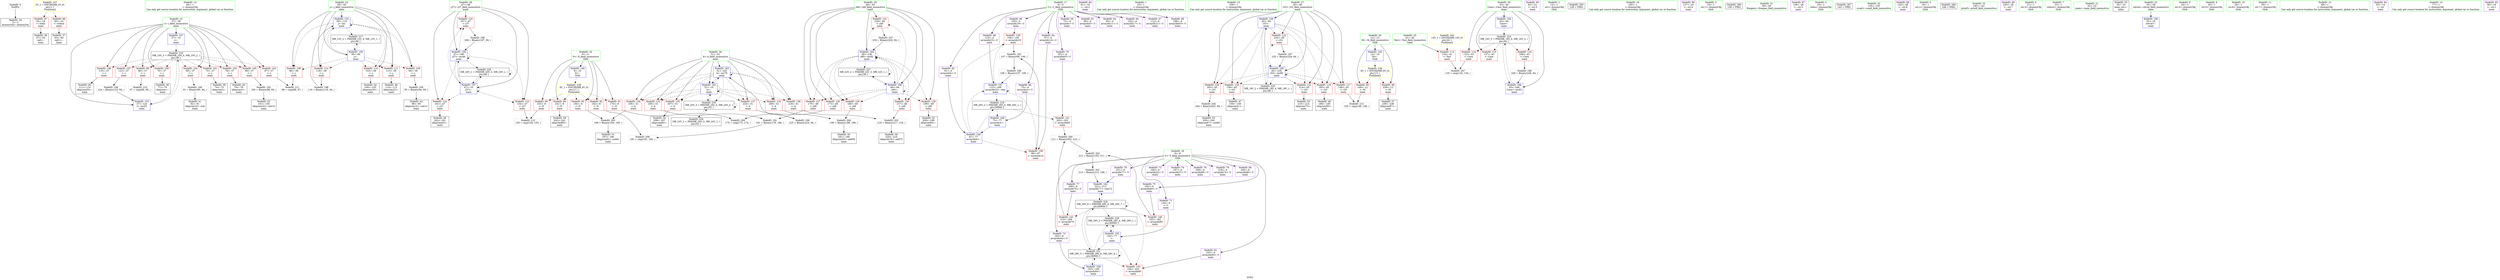 digraph "SVFG" {
	label="SVFG";

	Node0x5633df6927a0 [shape=record,color=grey,label="{NodeID: 0\nNullPtr}"];
	Node0x5633df6927a0 -> Node0x5633df692d70[style=solid];
	Node0x5633df6939d0 [shape=record,color=red,label="{NodeID: 97\n54\<--18\n\<--stdin\nmain\n}"];
	Node0x5633df6939d0 -> Node0x5633df692f40[style=solid];
	Node0x5633df677b20 [shape=record,color=green,label="{NodeID: 14\n84\<--1\n\<--dummyObj\nCan only get source location for instruction, argument, global var or function.}"];
	Node0x5633df6973e0 [shape=record,color=grey,label="{NodeID: 194\n91 = Binary(90, 84, )\n}"];
	Node0x5633df6973e0 -> Node0x5633df693350[style=solid];
	Node0x5633df694530 [shape=record,color=red,label="{NodeID: 111\n113\<--39\n\<--j\nmain\n}"];
	Node0x5633df694530 -> Node0x5633df693760[style=solid];
	Node0x5633df692830 [shape=record,color=green,label="{NodeID: 28\n47\<--48\nj37\<--j37_field_insensitive\nmain\n}"];
	Node0x5633df692830 -> Node0x5633df699630[style=solid];
	Node0x5633df692830 -> Node0x5633df699700[style=solid];
	Node0x5633df692830 -> Node0x5633df6997d0[style=solid];
	Node0x5633df692830 -> Node0x5633df69b230[style=solid];
	Node0x5633df692830 -> Node0x5633df69b3d0[style=solid];
	Node0x5633df69f910 [shape=record,color=grey,label="{NodeID: 208\n183 = cmp(181, 182, )\n}"];
	Node0x5633df6997d0 [shape=record,color=red,label="{NodeID: 125\n167\<--47\n\<--j37\nmain\n}"];
	Node0x5633df6997d0 -> Node0x5633df697b60[style=solid];
	Node0x5633df693420 [shape=record,color=black,label="{NodeID: 42\n96\<--95\nidxprom13\<--sub12\nmain\n}"];
	Node0x5633df69a330 [shape=record,color=red,label="{NodeID: 139\n106\<--105\n\<--arrayidx19\nmain\n}"];
	Node0x5633df69a330 -> Node0x5633df697260[style=solid];
	Node0x5633df694fa0 [shape=record,color=black,label="{NodeID: 56\n220\<--219\nidxprom76\<--add75\nmain\n}"];
	Node0x5633df69aef0 [shape=record,color=blue,label="{NodeID: 153\n37\<--124\ni\<--inc25\nmain\n}"];
	Node0x5633df69aef0 -> Node0x5633df6a7bf0[style=dashed];
	Node0x5633df695b00 [shape=record,color=purple,label="{NodeID: 70\n201\<--4\narrayidx65\<--C\nmain\n}"];
	Node0x5633df695b00 -> Node0x5633df69a4d0[style=solid];
	Node0x5633df696660 [shape=record,color=purple,label="{NodeID: 84\n61\<--19\n\<--.str.2\nmain\n}"];
	Node0x5633df676af0 [shape=record,color=green,label="{NodeID: 1\n10\<--1\n\<--dummyObj\nCan only get source location for instruction, argument, global var or function.}"];
	Node0x5633df693aa0 [shape=record,color=red,label="{NodeID: 98\n60\<--23\n\<--stdout\nmain\n}"];
	Node0x5633df693aa0 -> Node0x5633df693010[style=solid];
	Node0x5633df677bf0 [shape=record,color=green,label="{NodeID: 15\n109\<--1\n\<--dummyObj\nCan only get source location for instruction, argument, global var or function.}"];
	Node0x5633df697560 [shape=record,color=grey,label="{NodeID: 195\n95 = Binary(94, 84, )\n}"];
	Node0x5633df697560 -> Node0x5633df693420[style=solid];
	Node0x5633df694600 [shape=record,color=red,label="{NodeID: 112\n118\<--39\n\<--j\nmain\n}"];
	Node0x5633df694600 -> Node0x5633df6979e0[style=solid];
	Node0x5633df692900 [shape=record,color=green,label="{NodeID: 29\n49\<--50\nj48\<--j48_field_insensitive\nmain\n}"];
	Node0x5633df692900 -> Node0x5633df6998a0[style=solid];
	Node0x5633df692900 -> Node0x5633df699970[style=solid];
	Node0x5633df692900 -> Node0x5633df699a40[style=solid];
	Node0x5633df692900 -> Node0x5633df699b10[style=solid];
	Node0x5633df692900 -> Node0x5633df699be0[style=solid];
	Node0x5633df692900 -> Node0x5633df699cb0[style=solid];
	Node0x5633df692900 -> Node0x5633df69b4a0[style=solid];
	Node0x5633df692900 -> Node0x5633df69b7e0[style=solid];
	Node0x5633df69fa90 [shape=record,color=grey,label="{NodeID: 209\n175 = cmp(173, 174, )\n}"];
	Node0x5633df6998a0 [shape=record,color=red,label="{NodeID: 126\n173\<--49\n\<--j48\nmain\n}"];
	Node0x5633df6998a0 -> Node0x5633df69fa90[style=solid];
	Node0x5633df6934f0 [shape=record,color=black,label="{NodeID: 43\n101\<--100\nidxprom16\<--sub15\nmain\n}"];
	Node0x5633df69a400 [shape=record,color=red,label="{NodeID: 140\n193\<--192\n\<--arrayidx60\nmain\n}"];
	Node0x5633df69a400 -> Node0x5633df69f050[style=solid];
	Node0x5633df695070 [shape=record,color=black,label="{NodeID: 57\n239\<--238\nidxprom87\<--\nmain\n}"];
	Node0x5633df6ae4f0 [shape=record,color=yellow,style=double,label="{NodeID: 237\n2V_1 = ENCHI(MR_2V_0)\npts\{1 \}\nFun[main]}"];
	Node0x5633df6ae4f0 -> Node0x5633df6939d0[style=dashed];
	Node0x5633df6ae4f0 -> Node0x5633df693aa0[style=dashed];
	Node0x5633df69afc0 [shape=record,color=blue,label="{NodeID: 154\n43\<--84\nCase\<--\nmain\n}"];
	Node0x5633df69afc0 -> Node0x5633df6aa3f0[style=dashed];
	Node0x5633df695bd0 [shape=record,color=purple,label="{NodeID: 71\n144\<--6\n\<--V\nmain\n}"];
	Node0x5633df695bd0 -> Node0x5633df69b090[style=solid];
	Node0x5633df696730 [shape=record,color=purple,label="{NodeID: 85\n62\<--21\n\<--.str.3\nmain\n}"];
	Node0x5633df691e80 [shape=record,color=green,label="{NodeID: 2\n14\<--1\n.str\<--dummyObj\nGlob }"];
	Node0x5633df434dd0 [shape=record,color=black,label="{NodeID: 265\n128 = PHI()\n}"];
	Node0x5633df693b70 [shape=record,color=red,label="{NodeID: 99\n66\<--37\n\<--i\nmain\n}"];
	Node0x5633df693b70 -> Node0x5633df69fc10[style=solid];
	Node0x5633df677cf0 [shape=record,color=green,label="{NodeID: 16\n165\<--1\n\<--dummyObj\nCan only get source location for instruction, argument, global var or function.}"];
	Node0x5633df6976e0 [shape=record,color=grey,label="{NodeID: 196\n225 = Binary(224, 84, )\n}"];
	Node0x5633df6976e0 -> Node0x5633df69b710[style=solid];
	Node0x5633df6946d0 [shape=record,color=red,label="{NodeID: 113\n134\<--41\n\<--Test\nmain\n}"];
	Node0x5633df6946d0 -> Node0x5633df69f790[style=solid];
	Node0x5633df6929d0 [shape=record,color=green,label="{NodeID: 30\n51\<--52\nk\<--k_field_insensitive\nmain\n}"];
	Node0x5633df6929d0 -> Node0x5633df699d80[style=solid];
	Node0x5633df6929d0 -> Node0x5633df699e50[style=solid];
	Node0x5633df6929d0 -> Node0x5633df699f20[style=solid];
	Node0x5633df6929d0 -> Node0x5633df699ff0[style=solid];
	Node0x5633df6929d0 -> Node0x5633df69a0c0[style=solid];
	Node0x5633df6929d0 -> Node0x5633df69a190[style=solid];
	Node0x5633df6929d0 -> Node0x5633df69b570[style=solid];
	Node0x5633df6929d0 -> Node0x5633df69b710[style=solid];
	Node0x5633df69fc10 [shape=record,color=grey,label="{NodeID: 210\n67 = cmp(66, 68, )\n}"];
	Node0x5633df699970 [shape=record,color=red,label="{NodeID: 127\n179\<--49\n\<--j48\nmain\n}"];
	Node0x5633df699970 -> Node0x5633df69cf80[style=solid];
	Node0x5633df6935c0 [shape=record,color=black,label="{NodeID: 44\n104\<--103\nidxprom18\<--\nmain\n}"];
	Node0x5633df6aa3f0 [shape=record,color=black,label="{NodeID: 224\nMR_16V_3 = PHI(MR_16V_4, MR_16V_2, )\npts\{44 \}\n}"];
	Node0x5633df6aa3f0 -> Node0x5633df6947a0[style=dashed];
	Node0x5633df6aa3f0 -> Node0x5633df694870[style=dashed];
	Node0x5633df6aa3f0 -> Node0x5633df699080[style=dashed];
	Node0x5633df6aa3f0 -> Node0x5633df69b980[style=dashed];
	Node0x5633df69a4d0 [shape=record,color=red,label="{NodeID: 141\n202\<--201\n\<--arrayidx65\nmain\n}"];
	Node0x5633df69a4d0 -> Node0x5633df697ce0[style=solid];
	Node0x5633df695140 [shape=record,color=black,label="{NodeID: 58\n242\<--241\nidxprom89\<--\nmain\n}"];
	Node0x5633df6af010 [shape=record,color=yellow,style=double,label="{NodeID: 238\n4V_1 = ENCHI(MR_4V_0)\npts\{11 \}\nFun[main]}"];
	Node0x5633df6af010 -> Node0x5633df696b40[style=dashed];
	Node0x5633df6af010 -> Node0x5633df696c10[style=dashed];
	Node0x5633df6af010 -> Node0x5633df696ce0[style=dashed];
	Node0x5633df6af010 -> Node0x5633df696db0[style=dashed];
	Node0x5633df6af010 -> Node0x5633df696e80[style=dashed];
	Node0x5633df69b090 [shape=record,color=blue,label="{NodeID: 155\n144\<--77\n\<--\nmain\n}"];
	Node0x5633df69b090 -> Node0x5633df69a670[style=dashed];
	Node0x5633df69b090 -> Node0x5633df6abcf0[style=dashed];
	Node0x5633df69b090 -> Node0x5633df6ac6f0[style=dashed];
	Node0x5633df695ca0 [shape=record,color=purple,label="{NodeID: 72\n160\<--6\narrayidx42\<--V\nmain\n}"];
	Node0x5633df696800 [shape=record,color=purple,label="{NodeID: 86\n127\<--24\n\<--.str.4\nmain\n}"];
	Node0x5633df691f10 [shape=record,color=green,label="{NodeID: 3\n16\<--1\n.str.1\<--dummyObj\nGlob }"];
	Node0x5633df6bb730 [shape=record,color=black,label="{NodeID: 266\n139 = PHI()\n}"];
	Node0x5633df693c40 [shape=record,color=red,label="{NodeID: 100\n70\<--37\n\<--i\nmain\n}"];
	Node0x5633df693c40 -> Node0x5633df6930e0[style=solid];
	Node0x5633df673b80 [shape=record,color=green,label="{NodeID: 17\n4\<--5\nC\<--C_field_insensitive\nGlob }"];
	Node0x5633df673b80 -> Node0x5633df695210[style=solid];
	Node0x5633df673b80 -> Node0x5633df6952e0[style=solid];
	Node0x5633df673b80 -> Node0x5633df6953b0[style=solid];
	Node0x5633df673b80 -> Node0x5633df695480[style=solid];
	Node0x5633df673b80 -> Node0x5633df695550[style=solid];
	Node0x5633df673b80 -> Node0x5633df695620[style=solid];
	Node0x5633df673b80 -> Node0x5633df6956f0[style=solid];
	Node0x5633df673b80 -> Node0x5633df6957c0[style=solid];
	Node0x5633df673b80 -> Node0x5633df695890[style=solid];
	Node0x5633df673b80 -> Node0x5633df695960[style=solid];
	Node0x5633df673b80 -> Node0x5633df695a30[style=solid];
	Node0x5633df673b80 -> Node0x5633df695b00[style=solid];
	Node0x5633df697860 [shape=record,color=grey,label="{NodeID: 197\n230 = Binary(229, 84, )\n}"];
	Node0x5633df697860 -> Node0x5633df69b7e0[style=solid];
	Node0x5633df6947a0 [shape=record,color=red,label="{NodeID: 114\n133\<--43\n\<--Case\nmain\n}"];
	Node0x5633df6947a0 -> Node0x5633df69f790[style=solid];
	Node0x5633df692aa0 [shape=record,color=green,label="{NodeID: 31\n58\<--59\nfreopen\<--freopen_field_insensitive\n}"];
	Node0x5633df69fd90 [shape=record,color=grey,label="{NodeID: 211\n88 = cmp(86, 87, )\n}"];
	Node0x5633df699a40 [shape=record,color=red,label="{NodeID: 128\n188\<--49\n\<--j48\nmain\n}"];
	Node0x5633df699a40 -> Node0x5633df69f610[style=solid];
	Node0x5633df693690 [shape=record,color=black,label="{NodeID: 45\n111\<--110\nidxprom20\<--\nmain\n}"];
	Node0x5633df6aa8f0 [shape=record,color=black,label="{NodeID: 225\nMR_18V_2 = PHI(MR_18V_4, MR_18V_1, )\npts\{46 \}\n}"];
	Node0x5633df6aa8f0 -> Node0x5633df69b160[style=dashed];
	Node0x5633df69a5a0 [shape=record,color=red,label="{NodeID: 142\n210\<--209\n\<--arrayidx70\nmain\n}"];
	Node0x5633df69a5a0 -> Node0x5633df697ce0[style=solid];
	Node0x5633df695210 [shape=record,color=purple,label="{NodeID: 59\n72\<--4\narrayidx\<--C\nmain\n}"];
	Node0x5633df6af0f0 [shape=record,color=yellow,style=double,label="{NodeID: 239\n6V_1 = ENCHI(MR_6V_0)\npts\{13 \}\nFun[main]}"];
	Node0x5633df6af0f0 -> Node0x5633df696f50[style=dashed];
	Node0x5633df6af0f0 -> Node0x5633df693900[style=dashed];
	Node0x5633df69b160 [shape=record,color=blue,label="{NodeID: 156\n45\<--84\ni33\<--\nmain\n}"];
	Node0x5633df69b160 -> Node0x5633df699150[style=dashed];
	Node0x5633df69b160 -> Node0x5633df699220[style=dashed];
	Node0x5633df69b160 -> Node0x5633df6992f0[style=dashed];
	Node0x5633df69b160 -> Node0x5633df6993c0[style=dashed];
	Node0x5633df69b160 -> Node0x5633df699490[style=dashed];
	Node0x5633df69b160 -> Node0x5633df699560[style=dashed];
	Node0x5633df69b160 -> Node0x5633df69b8b0[style=dashed];
	Node0x5633df69b160 -> Node0x5633df6aa8f0[style=dashed];
	Node0x5633df695d70 [shape=record,color=purple,label="{NodeID: 73\n163\<--6\narrayidx44\<--V\nmain\n}"];
	Node0x5633df695d70 -> Node0x5633df69b300[style=solid];
	Node0x5633df6968d0 [shape=record,color=purple,label="{NodeID: 87\n138\<--26\n\<--.str.5\nmain\n}"];
	Node0x5633df676f10 [shape=record,color=green,label="{NodeID: 4\n18\<--1\nstdin\<--dummyObj\nGlob }"];
	Node0x5633df6bb830 [shape=record,color=black,label="{NodeID: 267\n143 = PHI()\n}"];
	Node0x5633df693d10 [shape=record,color=red,label="{NodeID: 101\n73\<--37\n\<--i\nmain\n}"];
	Node0x5633df693d10 -> Node0x5633df6931b0[style=solid];
	Node0x5633df673c80 [shape=record,color=green,label="{NodeID: 18\n6\<--8\nV\<--V_field_insensitive\nGlob }"];
	Node0x5633df673c80 -> Node0x5633df695bd0[style=solid];
	Node0x5633df673c80 -> Node0x5633df695ca0[style=solid];
	Node0x5633df673c80 -> Node0x5633df695d70[style=solid];
	Node0x5633df673c80 -> Node0x5633df695e40[style=solid];
	Node0x5633df673c80 -> Node0x5633df695f10[style=solid];
	Node0x5633df673c80 -> Node0x5633df695fe0[style=solid];
	Node0x5633df673c80 -> Node0x5633df6960b0[style=solid];
	Node0x5633df673c80 -> Node0x5633df696180[style=solid];
	Node0x5633df673c80 -> Node0x5633df696250[style=solid];
	Node0x5633df673c80 -> Node0x5633df696320[style=solid];
	Node0x5633df673c80 -> Node0x5633df6963f0[style=solid];
	Node0x5633df6979e0 [shape=record,color=grey,label="{NodeID: 198\n119 = Binary(118, 84, )\n}"];
	Node0x5633df6979e0 -> Node0x5633df69ae20[style=solid];
	Node0x5633df694870 [shape=record,color=red,label="{NodeID: 115\n137\<--43\n\<--Case\nmain\n}"];
	Node0x5633df692b70 [shape=record,color=green,label="{NodeID: 32\n129\<--130\nscanf\<--scanf_field_insensitive\n}"];
	Node0x5633df69ff10 [shape=record,color=grey,label="{NodeID: 212\n156 = cmp(154, 155, )\n}"];
	Node0x5633df699b10 [shape=record,color=red,label="{NodeID: 129\n199\<--49\n\<--j48\nmain\n}"];
	Node0x5633df699b10 -> Node0x5633df694c60[style=solid];
	Node0x5633df693760 [shape=record,color=black,label="{NodeID: 46\n114\<--113\nidxprom22\<--\nmain\n}"];
	Node0x5633df6aadf0 [shape=record,color=black,label="{NodeID: 226\nMR_20V_2 = PHI(MR_20V_3, MR_20V_1, )\npts\{48 \}\n}"];
	Node0x5633df6aadf0 -> Node0x5633df69b230[style=dashed];
	Node0x5633df6aadf0 -> Node0x5633df6aadf0[style=dashed];
	Node0x5633df69a670 [shape=record,color=red,label="{NodeID: 143\n244\<--243\n\<--arrayidx90\nmain\n}"];
	Node0x5633df6952e0 [shape=record,color=purple,label="{NodeID: 60\n75\<--4\narrayidx3\<--C\nmain\n}"];
	Node0x5633df6952e0 -> Node0x5633df69aae0[style=solid];
	Node0x5633df69b230 [shape=record,color=blue,label="{NodeID: 157\n47\<--10\nj37\<--\nmain\n}"];
	Node0x5633df69b230 -> Node0x5633df699630[style=dashed];
	Node0x5633df69b230 -> Node0x5633df699700[style=dashed];
	Node0x5633df69b230 -> Node0x5633df6997d0[style=dashed];
	Node0x5633df69b230 -> Node0x5633df69b230[style=dashed];
	Node0x5633df69b230 -> Node0x5633df69b3d0[style=dashed];
	Node0x5633df69b230 -> Node0x5633df6aadf0[style=dashed];
	Node0x5633df695e40 [shape=record,color=purple,label="{NodeID: 74\n187\<--6\narrayidx57\<--V\nmain\n}"];
	Node0x5633df6969a0 [shape=record,color=purple,label="{NodeID: 88\n142\<--28\n\<--.str.6\nmain\n}"];
	Node0x5633df676fa0 [shape=record,color=green,label="{NodeID: 5\n19\<--1\n.str.2\<--dummyObj\nGlob }"];
	Node0x5633df6bb930 [shape=record,color=black,label="{NodeID: 268\n246 = PHI()\n}"];
	Node0x5633df693de0 [shape=record,color=red,label="{NodeID: 102\n78\<--37\n\<--i\nmain\n}"];
	Node0x5633df693de0 -> Node0x5633df693280[style=solid];
	Node0x5633df673d80 [shape=record,color=green,label="{NodeID: 19\n9\<--11\nN\<--N_field_insensitive\nGlob }"];
	Node0x5633df673d80 -> Node0x5633df696b40[style=solid];
	Node0x5633df673d80 -> Node0x5633df696c10[style=solid];
	Node0x5633df673d80 -> Node0x5633df696ce0[style=solid];
	Node0x5633df673d80 -> Node0x5633df696db0[style=solid];
	Node0x5633df673d80 -> Node0x5633df696e80[style=solid];
	Node0x5633df673d80 -> Node0x5633df69a740[style=solid];
	Node0x5633df697b60 [shape=record,color=grey,label="{NodeID: 199\n168 = Binary(167, 84, )\n}"];
	Node0x5633df697b60 -> Node0x5633df69b3d0[style=solid];
	Node0x5633df699080 [shape=record,color=red,label="{NodeID: 116\n248\<--43\n\<--Case\nmain\n}"];
	Node0x5633df699080 -> Node0x5633df69cb00[style=solid];
	Node0x5633df692c70 [shape=record,color=green,label="{NodeID: 33\n140\<--141\nprintf\<--printf_field_insensitive\n}"];
	Node0x5633df6a0090 [shape=record,color=grey,label="{NodeID: 213\n150 = cmp(148, 149, )\n}"];
	Node0x5633df699be0 [shape=record,color=red,label="{NodeID: 130\n217\<--49\n\<--j48\nmain\n}"];
	Node0x5633df699be0 -> Node0x5633df69f190[style=solid];
	Node0x5633df693830 [shape=record,color=black,label="{NodeID: 47\n159\<--158\nidxprom41\<--\nmain\n}"];
	Node0x5633df6ab2f0 [shape=record,color=black,label="{NodeID: 227\nMR_22V_2 = PHI(MR_22V_3, MR_22V_1, )\npts\{50 \}\n}"];
	Node0x5633df6ab2f0 -> Node0x5633df69b4a0[style=dashed];
	Node0x5633df6ab2f0 -> Node0x5633df6ab2f0[style=dashed];
	Node0x5633df69a740 [shape=record,color=blue,label="{NodeID: 144\n9\<--10\nN\<--\nGlob }"];
	Node0x5633df69a740 -> Node0x5633df6af010[style=dashed];
	Node0x5633df6953b0 [shape=record,color=purple,label="{NodeID: 61\n80\<--4\narrayidx5\<--C\nmain\n}"];
	Node0x5633df69b300 [shape=record,color=blue,label="{NodeID: 158\n163\<--165\narrayidx44\<--\nmain\n}"];
	Node0x5633df69b300 -> Node0x5633df6ac6f0[style=dashed];
	Node0x5633df695f10 [shape=record,color=purple,label="{NodeID: 75\n192\<--6\narrayidx60\<--V\nmain\n}"];
	Node0x5633df695f10 -> Node0x5633df69a400[style=solid];
	Node0x5633df696a70 [shape=record,color=purple,label="{NodeID: 89\n245\<--30\n\<--.str.7\nmain\n}"];
	Node0x5633df676c70 [shape=record,color=green,label="{NodeID: 6\n21\<--1\n.str.3\<--dummyObj\nGlob }"];
	Node0x5633df693eb0 [shape=record,color=red,label="{NodeID: 103\n87\<--37\n\<--i\nmain\n}"];
	Node0x5633df693eb0 -> Node0x5633df69fd90[style=solid];
	Node0x5633df673e80 [shape=record,color=green,label="{NodeID: 20\n12\<--13\nM\<--M_field_insensitive\nGlob }"];
	Node0x5633df673e80 -> Node0x5633df696f50[style=solid];
	Node0x5633df673e80 -> Node0x5633df693900[style=solid];
	Node0x5633df673e80 -> Node0x5633df69a840[style=solid];
	Node0x5633df697ce0 [shape=record,color=grey,label="{NodeID: 200\n211 = Binary(202, 210, )\n}"];
	Node0x5633df697ce0 -> Node0x5633df69f050[style=solid];
	Node0x5633df699150 [shape=record,color=red,label="{NodeID: 117\n148\<--45\n\<--i33\nmain\n}"];
	Node0x5633df699150 -> Node0x5633df6a0090[style=solid];
	Node0x5633df692d70 [shape=record,color=black,label="{NodeID: 34\n2\<--3\ndummyVal\<--dummyVal\n}"];
	Node0x5633df699cb0 [shape=record,color=red,label="{NodeID: 131\n229\<--49\n\<--j48\nmain\n}"];
	Node0x5633df699cb0 -> Node0x5633df697860[style=solid];
	Node0x5633df694920 [shape=record,color=black,label="{NodeID: 48\n162\<--161\nidxprom43\<--\nmain\n}"];
	Node0x5633df6ab7f0 [shape=record,color=black,label="{NodeID: 228\nMR_24V_2 = PHI(MR_24V_3, MR_24V_1, )\npts\{52 \}\n}"];
	Node0x5633df6ab7f0 -> Node0x5633df6adaf0[style=dashed];
	Node0x5633df69a840 [shape=record,color=blue,label="{NodeID: 145\n12\<--10\nM\<--\nGlob }"];
	Node0x5633df69a840 -> Node0x5633df6af0f0[style=dashed];
	Node0x5633df695480 [shape=record,color=purple,label="{NodeID: 62\n81\<--4\narrayidx6\<--C\nmain\n}"];
	Node0x5633df695480 -> Node0x5633df69abb0[style=solid];
	Node0x5633df69b3d0 [shape=record,color=blue,label="{NodeID: 159\n47\<--168\nj37\<--inc46\nmain\n}"];
	Node0x5633df69b3d0 -> Node0x5633df699630[style=dashed];
	Node0x5633df69b3d0 -> Node0x5633df699700[style=dashed];
	Node0x5633df69b3d0 -> Node0x5633df6997d0[style=dashed];
	Node0x5633df69b3d0 -> Node0x5633df69b230[style=dashed];
	Node0x5633df69b3d0 -> Node0x5633df69b3d0[style=dashed];
	Node0x5633df69b3d0 -> Node0x5633df6aadf0[style=dashed];
	Node0x5633df695fe0 [shape=record,color=purple,label="{NodeID: 76\n206\<--6\narrayidx68\<--V\nmain\n}"];
	Node0x5633df696b40 [shape=record,color=red,label="{NodeID: 90\n155\<--9\n\<--N\nmain\n}"];
	Node0x5633df696b40 -> Node0x5633df69ff10[style=solid];
	Node0x5633df676d00 [shape=record,color=green,label="{NodeID: 7\n23\<--1\nstdout\<--dummyObj\nGlob }"];
	Node0x5633df69c980 [shape=record,color=grey,label="{NodeID: 187\n235 = Binary(234, 84, )\n}"];
	Node0x5633df69c980 -> Node0x5633df69b8b0[style=solid];
	Node0x5633df693f80 [shape=record,color=red,label="{NodeID: 104\n90\<--37\n\<--i\nmain\n}"];
	Node0x5633df693f80 -> Node0x5633df6973e0[style=solid];
	Node0x5633df673f80 [shape=record,color=green,label="{NodeID: 21\n32\<--33\nmain\<--main_field_insensitive\n}"];
	Node0x5633df697e60 [shape=record,color=grey,label="{NodeID: 201\n213 = Binary(212, 109, )\n}"];
	Node0x5633df697e60 -> Node0x5633df69b640[style=solid];
	Node0x5633df699220 [shape=record,color=red,label="{NodeID: 118\n158\<--45\n\<--i33\nmain\n}"];
	Node0x5633df699220 -> Node0x5633df693830[style=solid];
	Node0x5633df692e70 [shape=record,color=black,label="{NodeID: 35\n34\<--10\nmain_ret\<--\nmain\n}"];
	Node0x5633df699d80 [shape=record,color=red,label="{NodeID: 132\n180\<--51\n\<--k\nmain\n}"];
	Node0x5633df699d80 -> Node0x5633df69cf80[style=solid];
	Node0x5633df6949f0 [shape=record,color=black,label="{NodeID: 49\n186\<--185\nidxprom56\<--\nmain\n}"];
	Node0x5633df6abcf0 [shape=record,color=black,label="{NodeID: 229\nMR_28V_2 = PHI(MR_28V_4, MR_28V_1, )\npts\{80000 \}\n}"];
	Node0x5633df6abcf0 -> Node0x5633df69b090[style=dashed];
	Node0x5633df69a940 [shape=record,color=blue,label="{NodeID: 146\n35\<--10\nretval\<--\nmain\n}"];
	Node0x5633df695550 [shape=record,color=purple,label="{NodeID: 63\n93\<--4\narrayidx11\<--C\nmain\n}"];
	Node0x5633df6afc80 [shape=record,color=yellow,style=double,label="{NodeID: 243\n14V_1 = ENCHI(MR_14V_0)\npts\{42 \}\nFun[main]}"];
	Node0x5633df6afc80 -> Node0x5633df6946d0[style=dashed];
	Node0x5633df69b4a0 [shape=record,color=blue,label="{NodeID: 160\n49\<--84\nj48\<--\nmain\n}"];
	Node0x5633df69b4a0 -> Node0x5633df6998a0[style=dashed];
	Node0x5633df69b4a0 -> Node0x5633df699970[style=dashed];
	Node0x5633df69b4a0 -> Node0x5633df699a40[style=dashed];
	Node0x5633df69b4a0 -> Node0x5633df699b10[style=dashed];
	Node0x5633df69b4a0 -> Node0x5633df699be0[style=dashed];
	Node0x5633df69b4a0 -> Node0x5633df699cb0[style=dashed];
	Node0x5633df69b4a0 -> Node0x5633df69b4a0[style=dashed];
	Node0x5633df69b4a0 -> Node0x5633df69b7e0[style=dashed];
	Node0x5633df69b4a0 -> Node0x5633df6ab2f0[style=dashed];
	Node0x5633df6960b0 [shape=record,color=purple,label="{NodeID: 77\n209\<--6\narrayidx70\<--V\nmain\n}"];
	Node0x5633df6960b0 -> Node0x5633df69a5a0[style=solid];
	Node0x5633df696c10 [shape=record,color=red,label="{NodeID: 91\n174\<--9\n\<--N\nmain\n}"];
	Node0x5633df696c10 -> Node0x5633df69fa90[style=solid];
	Node0x5633df676d90 [shape=record,color=green,label="{NodeID: 8\n24\<--1\n.str.4\<--dummyObj\nGlob }"];
	Node0x5633df69cb00 [shape=record,color=grey,label="{NodeID: 188\n249 = Binary(248, 84, )\n}"];
	Node0x5633df69cb00 -> Node0x5633df69b980[style=solid];
	Node0x5633df694050 [shape=record,color=red,label="{NodeID: 105\n99\<--37\n\<--i\nmain\n}"];
	Node0x5633df694050 -> Node0x5633df6970e0[style=solid];
	Node0x5633df674080 [shape=record,color=green,label="{NodeID: 22\n35\<--36\nretval\<--retval_field_insensitive\nmain\n}"];
	Node0x5633df674080 -> Node0x5633df69a940[style=solid];
	Node0x5633df69f050 [shape=record,color=grey,label="{NodeID: 202\n212 = Binary(193, 211, )\n}"];
	Node0x5633df69f050 -> Node0x5633df697e60[style=solid];
	Node0x5633df6992f0 [shape=record,color=red,label="{NodeID: 119\n185\<--45\n\<--i33\nmain\n}"];
	Node0x5633df6992f0 -> Node0x5633df6949f0[style=solid];
	Node0x5633df692f40 [shape=record,color=black,label="{NodeID: 36\n57\<--54\ncall\<--\nmain\n}"];
	Node0x5633df6a7bf0 [shape=record,color=black,label="{NodeID: 216\nMR_10V_3 = PHI(MR_10V_4, MR_10V_2, )\npts\{38 \}\n}"];
	Node0x5633df6a7bf0 -> Node0x5633df693b70[style=dashed];
	Node0x5633df6a7bf0 -> Node0x5633df693c40[style=dashed];
	Node0x5633df6a7bf0 -> Node0x5633df693d10[style=dashed];
	Node0x5633df6a7bf0 -> Node0x5633df693de0[style=dashed];
	Node0x5633df6a7bf0 -> Node0x5633df693eb0[style=dashed];
	Node0x5633df6a7bf0 -> Node0x5633df693f80[style=dashed];
	Node0x5633df6a7bf0 -> Node0x5633df694050[style=dashed];
	Node0x5633df6a7bf0 -> Node0x5633df694120[style=dashed];
	Node0x5633df6a7bf0 -> Node0x5633df6941f0[style=dashed];
	Node0x5633df6a7bf0 -> Node0x5633df69aef0[style=dashed];
	Node0x5633df699e50 [shape=record,color=red,label="{NodeID: 133\n189\<--51\n\<--k\nmain\n}"];
	Node0x5633df699e50 -> Node0x5633df69f610[style=solid];
	Node0x5633df694ac0 [shape=record,color=black,label="{NodeID: 50\n191\<--190\nidxprom59\<--add58\nmain\n}"];
	Node0x5633df69aa10 [shape=record,color=blue,label="{NodeID: 147\n37\<--10\ni\<--\nmain\n}"];
	Node0x5633df69aa10 -> Node0x5633df6a7bf0[style=dashed];
	Node0x5633df695620 [shape=record,color=purple,label="{NodeID: 64\n97\<--4\narrayidx14\<--C\nmain\n}"];
	Node0x5633df695620 -> Node0x5633df69a260[style=solid];
	Node0x5633df69b570 [shape=record,color=blue,label="{NodeID: 161\n51\<--10\nk\<--\nmain\n}"];
	Node0x5633df69b570 -> Node0x5633df699d80[style=dashed];
	Node0x5633df69b570 -> Node0x5633df699e50[style=dashed];
	Node0x5633df69b570 -> Node0x5633df699f20[style=dashed];
	Node0x5633df69b570 -> Node0x5633df699ff0[style=dashed];
	Node0x5633df69b570 -> Node0x5633df69a0c0[style=dashed];
	Node0x5633df69b570 -> Node0x5633df69a190[style=dashed];
	Node0x5633df69b570 -> Node0x5633df69b570[style=dashed];
	Node0x5633df69b570 -> Node0x5633df69b710[style=dashed];
	Node0x5633df69b570 -> Node0x5633df6adaf0[style=dashed];
	Node0x5633df696180 [shape=record,color=purple,label="{NodeID: 78\n216\<--6\narrayidx74\<--V\nmain\n}"];
	Node0x5633df696ce0 [shape=record,color=red,label="{NodeID: 92\n182\<--9\n\<--N\nmain\n}"];
	Node0x5633df696ce0 -> Node0x5633df69f910[style=solid];
	Node0x5633df6921c0 [shape=record,color=green,label="{NodeID: 9\n26\<--1\n.str.5\<--dummyObj\nGlob }"];
	Node0x5633df69cc80 [shape=record,color=grey,label="{NodeID: 189\n108 = Binary(107, 109, )\n}"];
	Node0x5633df69cc80 -> Node0x5633df69ad50[style=solid];
	Node0x5633df694120 [shape=record,color=red,label="{NodeID: 106\n110\<--37\n\<--i\nmain\n}"];
	Node0x5633df694120 -> Node0x5633df693690[style=solid];
	Node0x5633df674150 [shape=record,color=green,label="{NodeID: 23\n37\<--38\ni\<--i_field_insensitive\nmain\n}"];
	Node0x5633df674150 -> Node0x5633df693b70[style=solid];
	Node0x5633df674150 -> Node0x5633df693c40[style=solid];
	Node0x5633df674150 -> Node0x5633df693d10[style=solid];
	Node0x5633df674150 -> Node0x5633df693de0[style=solid];
	Node0x5633df674150 -> Node0x5633df693eb0[style=solid];
	Node0x5633df674150 -> Node0x5633df693f80[style=solid];
	Node0x5633df674150 -> Node0x5633df694050[style=solid];
	Node0x5633df674150 -> Node0x5633df694120[style=solid];
	Node0x5633df674150 -> Node0x5633df6941f0[style=solid];
	Node0x5633df674150 -> Node0x5633df69aa10[style=solid];
	Node0x5633df674150 -> Node0x5633df69aef0[style=solid];
	Node0x5633df69f190 [shape=record,color=grey,label="{NodeID: 203\n219 = Binary(217, 218, )\n}"];
	Node0x5633df69f190 -> Node0x5633df694fa0[style=solid];
	Node0x5633df6993c0 [shape=record,color=red,label="{NodeID: 120\n203\<--45\n\<--i33\nmain\n}"];
	Node0x5633df6993c0 -> Node0x5633df69f310[style=solid];
	Node0x5633df693010 [shape=record,color=black,label="{NodeID: 37\n63\<--60\ncall1\<--\nmain\n}"];
	Node0x5633df6a80f0 [shape=record,color=black,label="{NodeID: 217\nMR_12V_2 = PHI(MR_12V_4, MR_12V_1, )\npts\{40 \}\n}"];
	Node0x5633df6a80f0 -> Node0x5633df69ac80[style=dashed];
	Node0x5633df699f20 [shape=record,color=red,label="{NodeID: 134\n195\<--51\n\<--k\nmain\n}"];
	Node0x5633df699f20 -> Node0x5633df69f490[style=solid];
	Node0x5633df694b90 [shape=record,color=black,label="{NodeID: 51\n197\<--196\nidxprom62\<--sub61\nmain\n}"];
	Node0x5633df6ac6f0 [shape=record,color=black,label="{NodeID: 231\nMR_28V_5 = PHI(MR_28V_6, MR_28V_4, )\npts\{80000 \}\n}"];
	Node0x5633df6ac6f0 -> Node0x5633df69a670[style=dashed];
	Node0x5633df6ac6f0 -> Node0x5633df69b300[style=dashed];
	Node0x5633df6ac6f0 -> Node0x5633df6a8ff0[style=dashed];
	Node0x5633df6ac6f0 -> Node0x5633df6abcf0[style=dashed];
	Node0x5633df6ac6f0 -> Node0x5633df6ac6f0[style=dashed];
	Node0x5633df69aae0 [shape=record,color=blue,label="{NodeID: 148\n75\<--77\narrayidx3\<--\nmain\n}"];
	Node0x5633df69aae0 -> Node0x5633df69abb0[style=dashed];
	Node0x5633df6956f0 [shape=record,color=purple,label="{NodeID: 65\n102\<--4\narrayidx17\<--C\nmain\n}"];
	Node0x5633df69b640 [shape=record,color=blue,label="{NodeID: 162\n221\<--213\narrayidx77\<--rem72\nmain\n}"];
	Node0x5633df69b640 -> Node0x5633df6a8ff0[style=dashed];
	Node0x5633df696250 [shape=record,color=purple,label="{NodeID: 79\n221\<--6\narrayidx77\<--V\nmain\n}"];
	Node0x5633df696250 -> Node0x5633df69b640[style=solid];
	Node0x5633df696db0 [shape=record,color=red,label="{NodeID: 93\n194\<--9\n\<--N\nmain\n}"];
	Node0x5633df696db0 -> Node0x5633df69f490[style=solid];
	Node0x5633df692290 [shape=record,color=green,label="{NodeID: 10\n28\<--1\n.str.6\<--dummyObj\nGlob }"];
	Node0x5633df69ce00 [shape=record,color=grey,label="{NodeID: 190\n124 = Binary(123, 84, )\n}"];
	Node0x5633df69ce00 -> Node0x5633df69aef0[style=solid];
	Node0x5633df6941f0 [shape=record,color=red,label="{NodeID: 107\n123\<--37\n\<--i\nmain\n}"];
	Node0x5633df6941f0 -> Node0x5633df69ce00[style=solid];
	Node0x5633df674220 [shape=record,color=green,label="{NodeID: 24\n39\<--40\nj\<--j_field_insensitive\nmain\n}"];
	Node0x5633df674220 -> Node0x5633df6942c0[style=solid];
	Node0x5633df674220 -> Node0x5633df694390[style=solid];
	Node0x5633df674220 -> Node0x5633df694460[style=solid];
	Node0x5633df674220 -> Node0x5633df694530[style=solid];
	Node0x5633df674220 -> Node0x5633df694600[style=solid];
	Node0x5633df674220 -> Node0x5633df69ac80[style=solid];
	Node0x5633df674220 -> Node0x5633df69ae20[style=solid];
	Node0x5633df69f310 [shape=record,color=grey,label="{NodeID: 204\n204 = Binary(203, 84, )\n}"];
	Node0x5633df69f310 -> Node0x5633df694d30[style=solid];
	Node0x5633df699490 [shape=record,color=red,label="{NodeID: 121\n214\<--45\n\<--i33\nmain\n}"];
	Node0x5633df699490 -> Node0x5633df694ed0[style=solid];
	Node0x5633df6930e0 [shape=record,color=black,label="{NodeID: 38\n71\<--70\nidxprom\<--\nmain\n}"];
	Node0x5633df6a85f0 [shape=record,color=black,label="{NodeID: 218\nMR_26V_2 = PHI(MR_26V_5, MR_26V_1, )\npts\{50000 \}\n}"];
	Node0x5633df6a85f0 -> Node0x5633df69a4d0[style=dashed];
	Node0x5633df6a85f0 -> Node0x5633df69aae0[style=dashed];
	Node0x5633df699ff0 [shape=record,color=red,label="{NodeID: 135\n207\<--51\n\<--k\nmain\n}"];
	Node0x5633df699ff0 -> Node0x5633df694e00[style=solid];
	Node0x5633df694c60 [shape=record,color=black,label="{NodeID: 52\n200\<--199\nidxprom64\<--\nmain\n}"];
	Node0x5633df69abb0 [shape=record,color=blue,label="{NodeID: 149\n81\<--77\narrayidx6\<--\nmain\n}"];
	Node0x5633df69abb0 -> Node0x5633df69a260[style=dashed];
	Node0x5633df69abb0 -> Node0x5633df69a330[style=dashed];
	Node0x5633df69abb0 -> Node0x5633df69ad50[style=dashed];
	Node0x5633df69abb0 -> Node0x5633df6a85f0[style=dashed];
	Node0x5633df6957c0 [shape=record,color=purple,label="{NodeID: 66\n105\<--4\narrayidx19\<--C\nmain\n}"];
	Node0x5633df6957c0 -> Node0x5633df69a330[style=solid];
	Node0x5633df69b710 [shape=record,color=blue,label="{NodeID: 163\n51\<--225\nk\<--inc79\nmain\n}"];
	Node0x5633df69b710 -> Node0x5633df699d80[style=dashed];
	Node0x5633df69b710 -> Node0x5633df699e50[style=dashed];
	Node0x5633df69b710 -> Node0x5633df699f20[style=dashed];
	Node0x5633df69b710 -> Node0x5633df699ff0[style=dashed];
	Node0x5633df69b710 -> Node0x5633df69a0c0[style=dashed];
	Node0x5633df69b710 -> Node0x5633df69a190[style=dashed];
	Node0x5633df69b710 -> Node0x5633df69b570[style=dashed];
	Node0x5633df69b710 -> Node0x5633df69b710[style=dashed];
	Node0x5633df69b710 -> Node0x5633df6adaf0[style=dashed];
	Node0x5633df696320 [shape=record,color=purple,label="{NodeID: 80\n240\<--6\narrayidx88\<--V\nmain\n}"];
	Node0x5633df696e80 [shape=record,color=red,label="{NodeID: 94\n241\<--9\n\<--N\nmain\n}"];
	Node0x5633df696e80 -> Node0x5633df695140[style=solid];
	Node0x5633df692360 [shape=record,color=green,label="{NodeID: 11\n30\<--1\n.str.7\<--dummyObj\nGlob }"];
	Node0x5633df69cf80 [shape=record,color=grey,label="{NodeID: 191\n181 = Binary(179, 180, )\n}"];
	Node0x5633df69cf80 -> Node0x5633df69f910[style=solid];
	Node0x5633df6942c0 [shape=record,color=red,label="{NodeID: 108\n86\<--39\n\<--j\nmain\n}"];
	Node0x5633df6942c0 -> Node0x5633df69fd90[style=solid];
	Node0x5633df6742f0 [shape=record,color=green,label="{NodeID: 25\n41\<--42\nTest\<--Test_field_insensitive\nmain\n}"];
	Node0x5633df6742f0 -> Node0x5633df6946d0[style=solid];
	Node0x5633df69f490 [shape=record,color=grey,label="{NodeID: 205\n196 = Binary(194, 195, )\n}"];
	Node0x5633df69f490 -> Node0x5633df694b90[style=solid];
	Node0x5633df699560 [shape=record,color=red,label="{NodeID: 122\n234\<--45\n\<--i33\nmain\n}"];
	Node0x5633df699560 -> Node0x5633df69c980[style=solid];
	Node0x5633df6931b0 [shape=record,color=black,label="{NodeID: 39\n74\<--73\nidxprom2\<--\nmain\n}"];
	Node0x5633df69a0c0 [shape=record,color=red,label="{NodeID: 136\n218\<--51\n\<--k\nmain\n}"];
	Node0x5633df69a0c0 -> Node0x5633df69f190[style=solid];
	Node0x5633df694d30 [shape=record,color=black,label="{NodeID: 53\n205\<--204\nidxprom67\<--sub66\nmain\n}"];
	Node0x5633df69ac80 [shape=record,color=blue,label="{NodeID: 150\n39\<--84\nj\<--\nmain\n}"];
	Node0x5633df69ac80 -> Node0x5633df6942c0[style=dashed];
	Node0x5633df69ac80 -> Node0x5633df694390[style=dashed];
	Node0x5633df69ac80 -> Node0x5633df694460[style=dashed];
	Node0x5633df69ac80 -> Node0x5633df694530[style=dashed];
	Node0x5633df69ac80 -> Node0x5633df694600[style=dashed];
	Node0x5633df69ac80 -> Node0x5633df69ae20[style=dashed];
	Node0x5633df69ac80 -> Node0x5633df6a80f0[style=dashed];
	Node0x5633df695890 [shape=record,color=purple,label="{NodeID: 67\n112\<--4\narrayidx21\<--C\nmain\n}"];
	Node0x5633df69b7e0 [shape=record,color=blue,label="{NodeID: 164\n49\<--230\nj48\<--inc82\nmain\n}"];
	Node0x5633df69b7e0 -> Node0x5633df6998a0[style=dashed];
	Node0x5633df69b7e0 -> Node0x5633df699970[style=dashed];
	Node0x5633df69b7e0 -> Node0x5633df699a40[style=dashed];
	Node0x5633df69b7e0 -> Node0x5633df699b10[style=dashed];
	Node0x5633df69b7e0 -> Node0x5633df699be0[style=dashed];
	Node0x5633df69b7e0 -> Node0x5633df699cb0[style=dashed];
	Node0x5633df69b7e0 -> Node0x5633df69b4a0[style=dashed];
	Node0x5633df69b7e0 -> Node0x5633df69b7e0[style=dashed];
	Node0x5633df69b7e0 -> Node0x5633df6ab2f0[style=dashed];
	Node0x5633df6963f0 [shape=record,color=purple,label="{NodeID: 81\n243\<--6\narrayidx90\<--V\nmain\n}"];
	Node0x5633df6963f0 -> Node0x5633df69a670[style=solid];
	Node0x5633df696f50 [shape=record,color=red,label="{NodeID: 95\n149\<--12\n\<--M\nmain\n}"];
	Node0x5633df696f50 -> Node0x5633df6a0090[style=solid];
	Node0x5633df677980 [shape=record,color=green,label="{NodeID: 12\n68\<--1\n\<--dummyObj\nCan only get source location for instruction, argument, global var or function.}"];
	Node0x5633df6970e0 [shape=record,color=grey,label="{NodeID: 192\n100 = Binary(99, 84, )\n}"];
	Node0x5633df6970e0 -> Node0x5633df6934f0[style=solid];
	Node0x5633df694390 [shape=record,color=red,label="{NodeID: 109\n94\<--39\n\<--j\nmain\n}"];
	Node0x5633df694390 -> Node0x5633df697560[style=solid];
	Node0x5633df6743c0 [shape=record,color=green,label="{NodeID: 26\n43\<--44\nCase\<--Case_field_insensitive\nmain\n}"];
	Node0x5633df6743c0 -> Node0x5633df6947a0[style=solid];
	Node0x5633df6743c0 -> Node0x5633df694870[style=solid];
	Node0x5633df6743c0 -> Node0x5633df699080[style=solid];
	Node0x5633df6743c0 -> Node0x5633df69afc0[style=solid];
	Node0x5633df6743c0 -> Node0x5633df69b980[style=solid];
	Node0x5633df69f610 [shape=record,color=grey,label="{NodeID: 206\n190 = Binary(188, 189, )\n}"];
	Node0x5633df69f610 -> Node0x5633df694ac0[style=solid];
	Node0x5633df699630 [shape=record,color=red,label="{NodeID: 123\n154\<--47\n\<--j37\nmain\n}"];
	Node0x5633df699630 -> Node0x5633df69ff10[style=solid];
	Node0x5633df693280 [shape=record,color=black,label="{NodeID: 40\n79\<--78\nidxprom4\<--\nmain\n}"];
	Node0x5633df6a8ff0 [shape=record,color=black,label="{NodeID: 220\nMR_28V_8 = PHI(MR_28V_9, MR_28V_7, )\npts\{80000 \}\n}"];
	Node0x5633df6a8ff0 -> Node0x5633df69a400[style=dashed];
	Node0x5633df6a8ff0 -> Node0x5633df69a5a0[style=dashed];
	Node0x5633df6a8ff0 -> Node0x5633df69a670[style=dashed];
	Node0x5633df6a8ff0 -> Node0x5633df69b640[style=dashed];
	Node0x5633df6a8ff0 -> Node0x5633df6a8ff0[style=dashed];
	Node0x5633df6a8ff0 -> Node0x5633df6abcf0[style=dashed];
	Node0x5633df6a8ff0 -> Node0x5633df6ac6f0[style=dashed];
	Node0x5633df69a190 [shape=record,color=red,label="{NodeID: 137\n224\<--51\n\<--k\nmain\n}"];
	Node0x5633df69a190 -> Node0x5633df6976e0[style=solid];
	Node0x5633df694e00 [shape=record,color=black,label="{NodeID: 54\n208\<--207\nidxprom69\<--\nmain\n}"];
	Node0x5633df69ad50 [shape=record,color=blue,label="{NodeID: 151\n115\<--108\narrayidx23\<--rem\nmain\n}"];
	Node0x5633df69ad50 -> Node0x5633df69a260[style=dashed];
	Node0x5633df69ad50 -> Node0x5633df69a330[style=dashed];
	Node0x5633df69ad50 -> Node0x5633df69ad50[style=dashed];
	Node0x5633df69ad50 -> Node0x5633df6a85f0[style=dashed];
	Node0x5633df695960 [shape=record,color=purple,label="{NodeID: 68\n115\<--4\narrayidx23\<--C\nmain\n}"];
	Node0x5633df695960 -> Node0x5633df69ad50[style=solid];
	Node0x5633df69b8b0 [shape=record,color=blue,label="{NodeID: 165\n45\<--235\ni33\<--inc85\nmain\n}"];
	Node0x5633df69b8b0 -> Node0x5633df699150[style=dashed];
	Node0x5633df69b8b0 -> Node0x5633df699220[style=dashed];
	Node0x5633df69b8b0 -> Node0x5633df6992f0[style=dashed];
	Node0x5633df69b8b0 -> Node0x5633df6993c0[style=dashed];
	Node0x5633df69b8b0 -> Node0x5633df699490[style=dashed];
	Node0x5633df69b8b0 -> Node0x5633df699560[style=dashed];
	Node0x5633df69b8b0 -> Node0x5633df69b8b0[style=dashed];
	Node0x5633df69b8b0 -> Node0x5633df6aa8f0[style=dashed];
	Node0x5633df6964c0 [shape=record,color=purple,label="{NodeID: 82\n55\<--14\n\<--.str\nmain\n}"];
	Node0x5633df693900 [shape=record,color=red,label="{NodeID: 96\n238\<--12\n\<--M\nmain\n}"];
	Node0x5633df693900 -> Node0x5633df695070[style=solid];
	Node0x5633df677a50 [shape=record,color=green,label="{NodeID: 13\n77\<--1\n\<--dummyObj\nCan only get source location for instruction, argument, global var or function.}"];
	Node0x5633df697260 [shape=record,color=grey,label="{NodeID: 193\n107 = Binary(98, 106, )\n}"];
	Node0x5633df697260 -> Node0x5633df69cc80[style=solid];
	Node0x5633df694460 [shape=record,color=red,label="{NodeID: 110\n103\<--39\n\<--j\nmain\n}"];
	Node0x5633df694460 -> Node0x5633df6935c0[style=solid];
	Node0x5633df674490 [shape=record,color=green,label="{NodeID: 27\n45\<--46\ni33\<--i33_field_insensitive\nmain\n}"];
	Node0x5633df674490 -> Node0x5633df699150[style=solid];
	Node0x5633df674490 -> Node0x5633df699220[style=solid];
	Node0x5633df674490 -> Node0x5633df6992f0[style=solid];
	Node0x5633df674490 -> Node0x5633df6993c0[style=solid];
	Node0x5633df674490 -> Node0x5633df699490[style=solid];
	Node0x5633df674490 -> Node0x5633df699560[style=solid];
	Node0x5633df674490 -> Node0x5633df69b160[style=solid];
	Node0x5633df674490 -> Node0x5633df69b8b0[style=solid];
	Node0x5633df69f790 [shape=record,color=grey,label="{NodeID: 207\n135 = cmp(133, 134, )\n}"];
	Node0x5633df699700 [shape=record,color=red,label="{NodeID: 124\n161\<--47\n\<--j37\nmain\n}"];
	Node0x5633df699700 -> Node0x5633df694920[style=solid];
	Node0x5633df693350 [shape=record,color=black,label="{NodeID: 41\n92\<--91\nidxprom10\<--sub\nmain\n}"];
	Node0x5633df69a260 [shape=record,color=red,label="{NodeID: 138\n98\<--97\n\<--arrayidx14\nmain\n}"];
	Node0x5633df69a260 -> Node0x5633df697260[style=solid];
	Node0x5633df694ed0 [shape=record,color=black,label="{NodeID: 55\n215\<--214\nidxprom73\<--\nmain\n}"];
	Node0x5633df6adaf0 [shape=record,color=black,label="{NodeID: 235\nMR_24V_3 = PHI(MR_24V_4, MR_24V_2, )\npts\{52 \}\n}"];
	Node0x5633df6adaf0 -> Node0x5633df69b570[style=dashed];
	Node0x5633df6adaf0 -> Node0x5633df6ab7f0[style=dashed];
	Node0x5633df6adaf0 -> Node0x5633df6adaf0[style=dashed];
	Node0x5633df69ae20 [shape=record,color=blue,label="{NodeID: 152\n39\<--119\nj\<--inc\nmain\n}"];
	Node0x5633df69ae20 -> Node0x5633df6942c0[style=dashed];
	Node0x5633df69ae20 -> Node0x5633df694390[style=dashed];
	Node0x5633df69ae20 -> Node0x5633df694460[style=dashed];
	Node0x5633df69ae20 -> Node0x5633df694530[style=dashed];
	Node0x5633df69ae20 -> Node0x5633df694600[style=dashed];
	Node0x5633df69ae20 -> Node0x5633df69ae20[style=dashed];
	Node0x5633df69ae20 -> Node0x5633df6a80f0[style=dashed];
	Node0x5633df695a30 [shape=record,color=purple,label="{NodeID: 69\n198\<--4\narrayidx63\<--C\nmain\n}"];
	Node0x5633df69b980 [shape=record,color=blue,label="{NodeID: 166\n43\<--249\nCase\<--inc93\nmain\n}"];
	Node0x5633df69b980 -> Node0x5633df6aa3f0[style=dashed];
	Node0x5633df696590 [shape=record,color=purple,label="{NodeID: 83\n56\<--16\n\<--.str.1\nmain\n}"];
}
